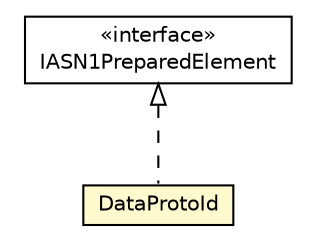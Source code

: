 #!/usr/local/bin/dot
#
# Class diagram 
# Generated by UMLGraph version R5_6-24-gf6e263 (http://www.umlgraph.org/)
#

digraph G {
	edge [fontname="Helvetica",fontsize=10,labelfontname="Helvetica",labelfontsize=10];
	node [fontname="Helvetica",fontsize=10,shape=plaintext];
	nodesep=0.25;
	ranksep=0.5;
	// org.universAAL.lddi.lib.ieeex73std.org.bn.coders.IASN1PreparedElement
	c3260701 [label=<<table title="org.universAAL.lddi.lib.ieeex73std.org.bn.coders.IASN1PreparedElement" border="0" cellborder="1" cellspacing="0" cellpadding="2" port="p" href="../../org/bn/coders/IASN1PreparedElement.html">
		<tr><td><table border="0" cellspacing="0" cellpadding="1">
<tr><td align="center" balign="center"> &#171;interface&#187; </td></tr>
<tr><td align="center" balign="center"> IASN1PreparedElement </td></tr>
		</table></td></tr>
		</table>>, URL="../../org/bn/coders/IASN1PreparedElement.html", fontname="Helvetica", fontcolor="black", fontsize=10.0];
	// org.universAAL.lddi.lib.ieeex73std.x73.p20601.DataProtoId
	c3260852 [label=<<table title="org.universAAL.lddi.lib.ieeex73std.x73.p20601.DataProtoId" border="0" cellborder="1" cellspacing="0" cellpadding="2" port="p" bgcolor="lemonChiffon" href="./DataProtoId.html">
		<tr><td><table border="0" cellspacing="0" cellpadding="1">
<tr><td align="center" balign="center"> DataProtoId </td></tr>
		</table></td></tr>
		</table>>, URL="./DataProtoId.html", fontname="Helvetica", fontcolor="black", fontsize=10.0];
	//org.universAAL.lddi.lib.ieeex73std.x73.p20601.DataProtoId implements org.universAAL.lddi.lib.ieeex73std.org.bn.coders.IASN1PreparedElement
	c3260701:p -> c3260852:p [dir=back,arrowtail=empty,style=dashed];
}

